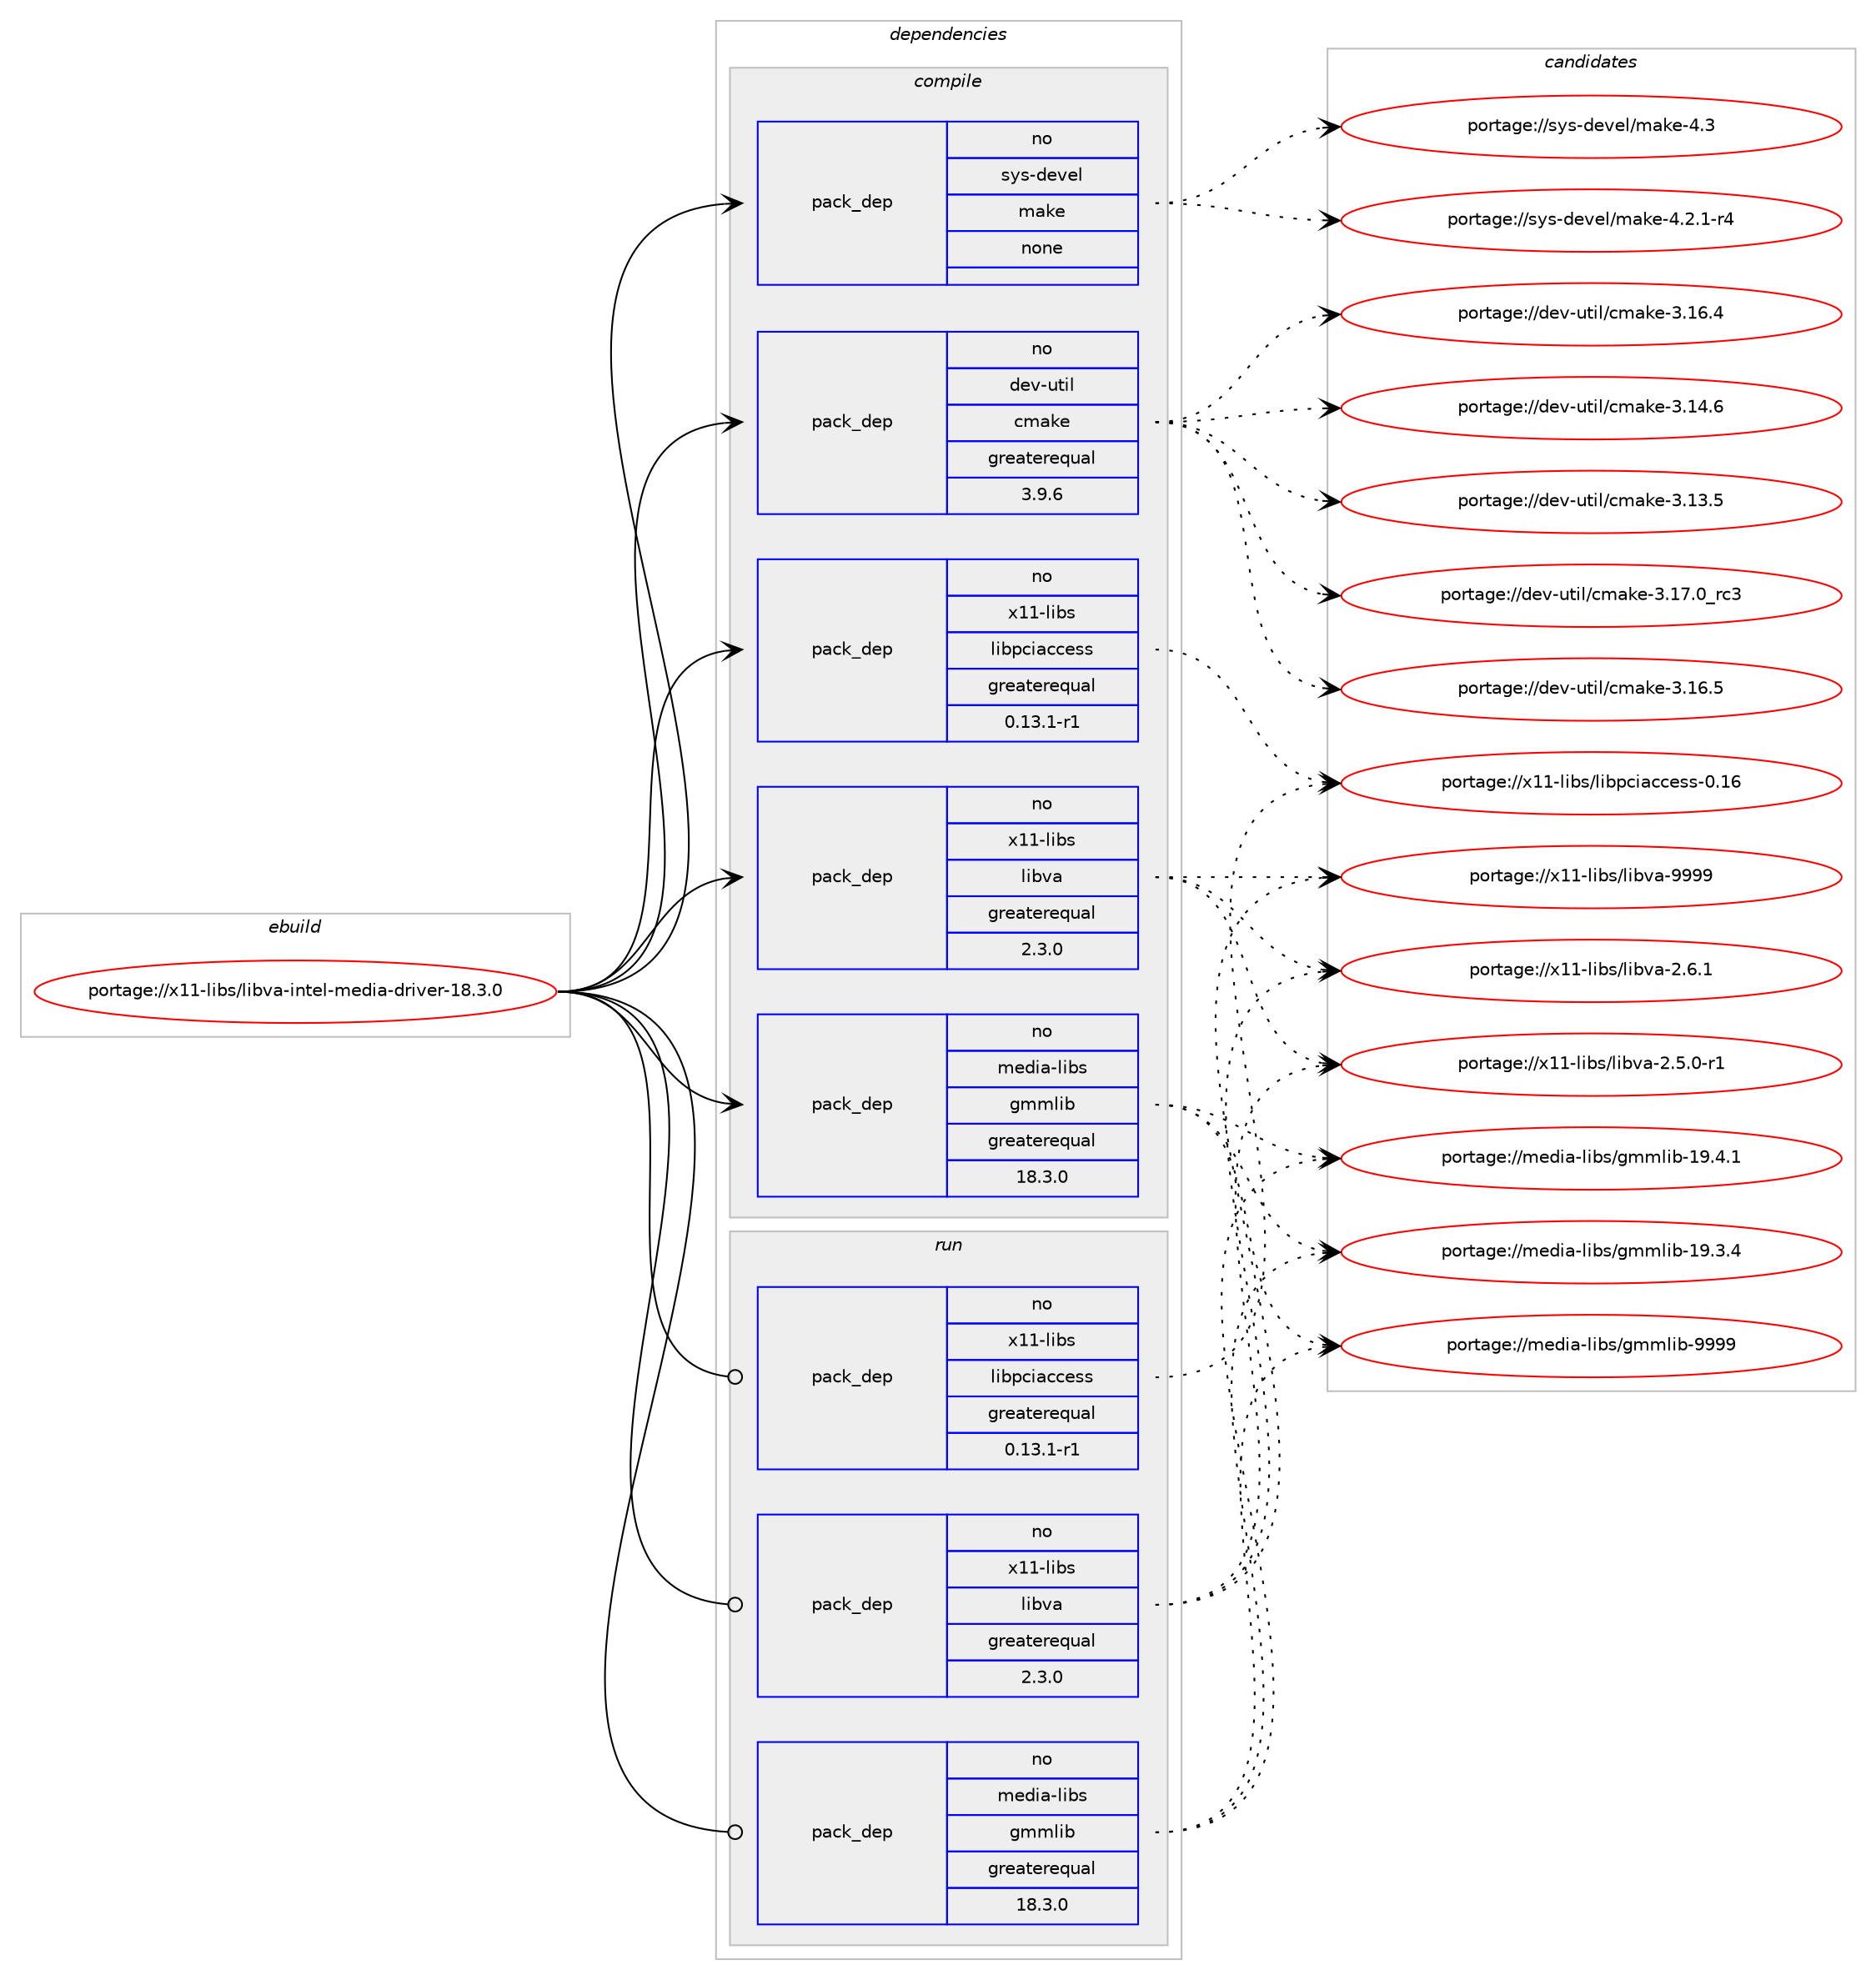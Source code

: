 digraph prolog {

# *************
# Graph options
# *************

newrank=true;
concentrate=true;
compound=true;
graph [rankdir=LR,fontname=Helvetica,fontsize=10,ranksep=1.5];#, ranksep=2.5, nodesep=0.2];
edge  [arrowhead=vee];
node  [fontname=Helvetica,fontsize=10];

# **********
# The ebuild
# **********

subgraph cluster_leftcol {
color=gray;
rank=same;
label=<<i>ebuild</i>>;
id [label="portage://x11-libs/libva-intel-media-driver-18.3.0", color=red, width=4, href="../x11-libs/libva-intel-media-driver-18.3.0.svg"];
}

# ****************
# The dependencies
# ****************

subgraph cluster_midcol {
color=gray;
label=<<i>dependencies</i>>;
subgraph cluster_compile {
fillcolor="#eeeeee";
style=filled;
label=<<i>compile</i>>;
subgraph pack9304 {
dependency10712 [label=<<TABLE BORDER="0" CELLBORDER="1" CELLSPACING="0" CELLPADDING="4" WIDTH="220"><TR><TD ROWSPAN="6" CELLPADDING="30">pack_dep</TD></TR><TR><TD WIDTH="110">no</TD></TR><TR><TD>dev-util</TD></TR><TR><TD>cmake</TD></TR><TR><TD>greaterequal</TD></TR><TR><TD>3.9.6</TD></TR></TABLE>>, shape=none, color=blue];
}
id:e -> dependency10712:w [weight=20,style="solid",arrowhead="vee"];
subgraph pack9305 {
dependency10713 [label=<<TABLE BORDER="0" CELLBORDER="1" CELLSPACING="0" CELLPADDING="4" WIDTH="220"><TR><TD ROWSPAN="6" CELLPADDING="30">pack_dep</TD></TR><TR><TD WIDTH="110">no</TD></TR><TR><TD>media-libs</TD></TR><TR><TD>gmmlib</TD></TR><TR><TD>greaterequal</TD></TR><TR><TD>18.3.0</TD></TR></TABLE>>, shape=none, color=blue];
}
id:e -> dependency10713:w [weight=20,style="solid",arrowhead="vee"];
subgraph pack9306 {
dependency10714 [label=<<TABLE BORDER="0" CELLBORDER="1" CELLSPACING="0" CELLPADDING="4" WIDTH="220"><TR><TD ROWSPAN="6" CELLPADDING="30">pack_dep</TD></TR><TR><TD WIDTH="110">no</TD></TR><TR><TD>sys-devel</TD></TR><TR><TD>make</TD></TR><TR><TD>none</TD></TR><TR><TD></TD></TR></TABLE>>, shape=none, color=blue];
}
id:e -> dependency10714:w [weight=20,style="solid",arrowhead="vee"];
subgraph pack9307 {
dependency10715 [label=<<TABLE BORDER="0" CELLBORDER="1" CELLSPACING="0" CELLPADDING="4" WIDTH="220"><TR><TD ROWSPAN="6" CELLPADDING="30">pack_dep</TD></TR><TR><TD WIDTH="110">no</TD></TR><TR><TD>x11-libs</TD></TR><TR><TD>libpciaccess</TD></TR><TR><TD>greaterequal</TD></TR><TR><TD>0.13.1-r1</TD></TR></TABLE>>, shape=none, color=blue];
}
id:e -> dependency10715:w [weight=20,style="solid",arrowhead="vee"];
subgraph pack9308 {
dependency10716 [label=<<TABLE BORDER="0" CELLBORDER="1" CELLSPACING="0" CELLPADDING="4" WIDTH="220"><TR><TD ROWSPAN="6" CELLPADDING="30">pack_dep</TD></TR><TR><TD WIDTH="110">no</TD></TR><TR><TD>x11-libs</TD></TR><TR><TD>libva</TD></TR><TR><TD>greaterequal</TD></TR><TR><TD>2.3.0</TD></TR></TABLE>>, shape=none, color=blue];
}
id:e -> dependency10716:w [weight=20,style="solid",arrowhead="vee"];
}
subgraph cluster_compileandrun {
fillcolor="#eeeeee";
style=filled;
label=<<i>compile and run</i>>;
}
subgraph cluster_run {
fillcolor="#eeeeee";
style=filled;
label=<<i>run</i>>;
subgraph pack9309 {
dependency10717 [label=<<TABLE BORDER="0" CELLBORDER="1" CELLSPACING="0" CELLPADDING="4" WIDTH="220"><TR><TD ROWSPAN="6" CELLPADDING="30">pack_dep</TD></TR><TR><TD WIDTH="110">no</TD></TR><TR><TD>media-libs</TD></TR><TR><TD>gmmlib</TD></TR><TR><TD>greaterequal</TD></TR><TR><TD>18.3.0</TD></TR></TABLE>>, shape=none, color=blue];
}
id:e -> dependency10717:w [weight=20,style="solid",arrowhead="odot"];
subgraph pack9310 {
dependency10718 [label=<<TABLE BORDER="0" CELLBORDER="1" CELLSPACING="0" CELLPADDING="4" WIDTH="220"><TR><TD ROWSPAN="6" CELLPADDING="30">pack_dep</TD></TR><TR><TD WIDTH="110">no</TD></TR><TR><TD>x11-libs</TD></TR><TR><TD>libpciaccess</TD></TR><TR><TD>greaterequal</TD></TR><TR><TD>0.13.1-r1</TD></TR></TABLE>>, shape=none, color=blue];
}
id:e -> dependency10718:w [weight=20,style="solid",arrowhead="odot"];
subgraph pack9311 {
dependency10719 [label=<<TABLE BORDER="0" CELLBORDER="1" CELLSPACING="0" CELLPADDING="4" WIDTH="220"><TR><TD ROWSPAN="6" CELLPADDING="30">pack_dep</TD></TR><TR><TD WIDTH="110">no</TD></TR><TR><TD>x11-libs</TD></TR><TR><TD>libva</TD></TR><TR><TD>greaterequal</TD></TR><TR><TD>2.3.0</TD></TR></TABLE>>, shape=none, color=blue];
}
id:e -> dependency10719:w [weight=20,style="solid",arrowhead="odot"];
}
}

# **************
# The candidates
# **************

subgraph cluster_choices {
rank=same;
color=gray;
label=<<i>candidates</i>>;

subgraph choice9304 {
color=black;
nodesep=1;
choice1001011184511711610510847991099710710145514649554648951149951 [label="portage://dev-util/cmake-3.17.0_rc3", color=red, width=4,href="../dev-util/cmake-3.17.0_rc3.svg"];
choice1001011184511711610510847991099710710145514649544653 [label="portage://dev-util/cmake-3.16.5", color=red, width=4,href="../dev-util/cmake-3.16.5.svg"];
choice1001011184511711610510847991099710710145514649544652 [label="portage://dev-util/cmake-3.16.4", color=red, width=4,href="../dev-util/cmake-3.16.4.svg"];
choice1001011184511711610510847991099710710145514649524654 [label="portage://dev-util/cmake-3.14.6", color=red, width=4,href="../dev-util/cmake-3.14.6.svg"];
choice1001011184511711610510847991099710710145514649514653 [label="portage://dev-util/cmake-3.13.5", color=red, width=4,href="../dev-util/cmake-3.13.5.svg"];
dependency10712:e -> choice1001011184511711610510847991099710710145514649554648951149951:w [style=dotted,weight="100"];
dependency10712:e -> choice1001011184511711610510847991099710710145514649544653:w [style=dotted,weight="100"];
dependency10712:e -> choice1001011184511711610510847991099710710145514649544652:w [style=dotted,weight="100"];
dependency10712:e -> choice1001011184511711610510847991099710710145514649524654:w [style=dotted,weight="100"];
dependency10712:e -> choice1001011184511711610510847991099710710145514649514653:w [style=dotted,weight="100"];
}
subgraph choice9305 {
color=black;
nodesep=1;
choice10910110010597451081059811547103109109108105984557575757 [label="portage://media-libs/gmmlib-9999", color=red, width=4,href="../media-libs/gmmlib-9999.svg"];
choice109101100105974510810598115471031091091081059845495746524649 [label="portage://media-libs/gmmlib-19.4.1", color=red, width=4,href="../media-libs/gmmlib-19.4.1.svg"];
choice109101100105974510810598115471031091091081059845495746514652 [label="portage://media-libs/gmmlib-19.3.4", color=red, width=4,href="../media-libs/gmmlib-19.3.4.svg"];
dependency10713:e -> choice10910110010597451081059811547103109109108105984557575757:w [style=dotted,weight="100"];
dependency10713:e -> choice109101100105974510810598115471031091091081059845495746524649:w [style=dotted,weight="100"];
dependency10713:e -> choice109101100105974510810598115471031091091081059845495746514652:w [style=dotted,weight="100"];
}
subgraph choice9306 {
color=black;
nodesep=1;
choice11512111545100101118101108471099710710145524651 [label="portage://sys-devel/make-4.3", color=red, width=4,href="../sys-devel/make-4.3.svg"];
choice1151211154510010111810110847109971071014552465046494511452 [label="portage://sys-devel/make-4.2.1-r4", color=red, width=4,href="../sys-devel/make-4.2.1-r4.svg"];
dependency10714:e -> choice11512111545100101118101108471099710710145524651:w [style=dotted,weight="100"];
dependency10714:e -> choice1151211154510010111810110847109971071014552465046494511452:w [style=dotted,weight="100"];
}
subgraph choice9307 {
color=black;
nodesep=1;
choice120494945108105981154710810598112991059799991011151154548464954 [label="portage://x11-libs/libpciaccess-0.16", color=red, width=4,href="../x11-libs/libpciaccess-0.16.svg"];
dependency10715:e -> choice120494945108105981154710810598112991059799991011151154548464954:w [style=dotted,weight="100"];
}
subgraph choice9308 {
color=black;
nodesep=1;
choice120494945108105981154710810598118974557575757 [label="portage://x11-libs/libva-9999", color=red, width=4,href="../x11-libs/libva-9999.svg"];
choice12049494510810598115471081059811897455046544649 [label="portage://x11-libs/libva-2.6.1", color=red, width=4,href="../x11-libs/libva-2.6.1.svg"];
choice120494945108105981154710810598118974550465346484511449 [label="portage://x11-libs/libva-2.5.0-r1", color=red, width=4,href="../x11-libs/libva-2.5.0-r1.svg"];
dependency10716:e -> choice120494945108105981154710810598118974557575757:w [style=dotted,weight="100"];
dependency10716:e -> choice12049494510810598115471081059811897455046544649:w [style=dotted,weight="100"];
dependency10716:e -> choice120494945108105981154710810598118974550465346484511449:w [style=dotted,weight="100"];
}
subgraph choice9309 {
color=black;
nodesep=1;
choice10910110010597451081059811547103109109108105984557575757 [label="portage://media-libs/gmmlib-9999", color=red, width=4,href="../media-libs/gmmlib-9999.svg"];
choice109101100105974510810598115471031091091081059845495746524649 [label="portage://media-libs/gmmlib-19.4.1", color=red, width=4,href="../media-libs/gmmlib-19.4.1.svg"];
choice109101100105974510810598115471031091091081059845495746514652 [label="portage://media-libs/gmmlib-19.3.4", color=red, width=4,href="../media-libs/gmmlib-19.3.4.svg"];
dependency10717:e -> choice10910110010597451081059811547103109109108105984557575757:w [style=dotted,weight="100"];
dependency10717:e -> choice109101100105974510810598115471031091091081059845495746524649:w [style=dotted,weight="100"];
dependency10717:e -> choice109101100105974510810598115471031091091081059845495746514652:w [style=dotted,weight="100"];
}
subgraph choice9310 {
color=black;
nodesep=1;
choice120494945108105981154710810598112991059799991011151154548464954 [label="portage://x11-libs/libpciaccess-0.16", color=red, width=4,href="../x11-libs/libpciaccess-0.16.svg"];
dependency10718:e -> choice120494945108105981154710810598112991059799991011151154548464954:w [style=dotted,weight="100"];
}
subgraph choice9311 {
color=black;
nodesep=1;
choice120494945108105981154710810598118974557575757 [label="portage://x11-libs/libva-9999", color=red, width=4,href="../x11-libs/libva-9999.svg"];
choice12049494510810598115471081059811897455046544649 [label="portage://x11-libs/libva-2.6.1", color=red, width=4,href="../x11-libs/libva-2.6.1.svg"];
choice120494945108105981154710810598118974550465346484511449 [label="portage://x11-libs/libva-2.5.0-r1", color=red, width=4,href="../x11-libs/libva-2.5.0-r1.svg"];
dependency10719:e -> choice120494945108105981154710810598118974557575757:w [style=dotted,weight="100"];
dependency10719:e -> choice12049494510810598115471081059811897455046544649:w [style=dotted,weight="100"];
dependency10719:e -> choice120494945108105981154710810598118974550465346484511449:w [style=dotted,weight="100"];
}
}

}
